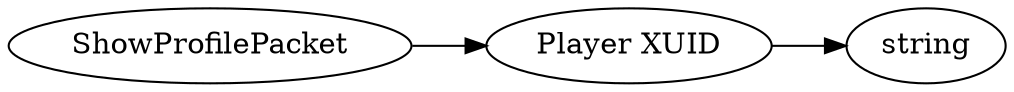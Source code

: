 digraph "ShowProfilePacket" {
rankdir = LR
0
0 -> 1
1 -> 2

0 [label="ShowProfilePacket",comment="name: \"ShowProfilePacket\", typeName: \"\", id: 0, branchId: 104, recurseId: -1, attributes: 0, notes: \"\""];
1 [label="Player XUID",comment="name: \"Player XUID\", typeName: \"\", id: 1, branchId: 0, recurseId: -1, attributes: 0, notes: \"\""];
2 [label="string",comment="name: \"string\", typeName: \"\", id: 2, branchId: 0, recurseId: -1, attributes: 512, notes: \"\""];
{ rank = max;2}

}
